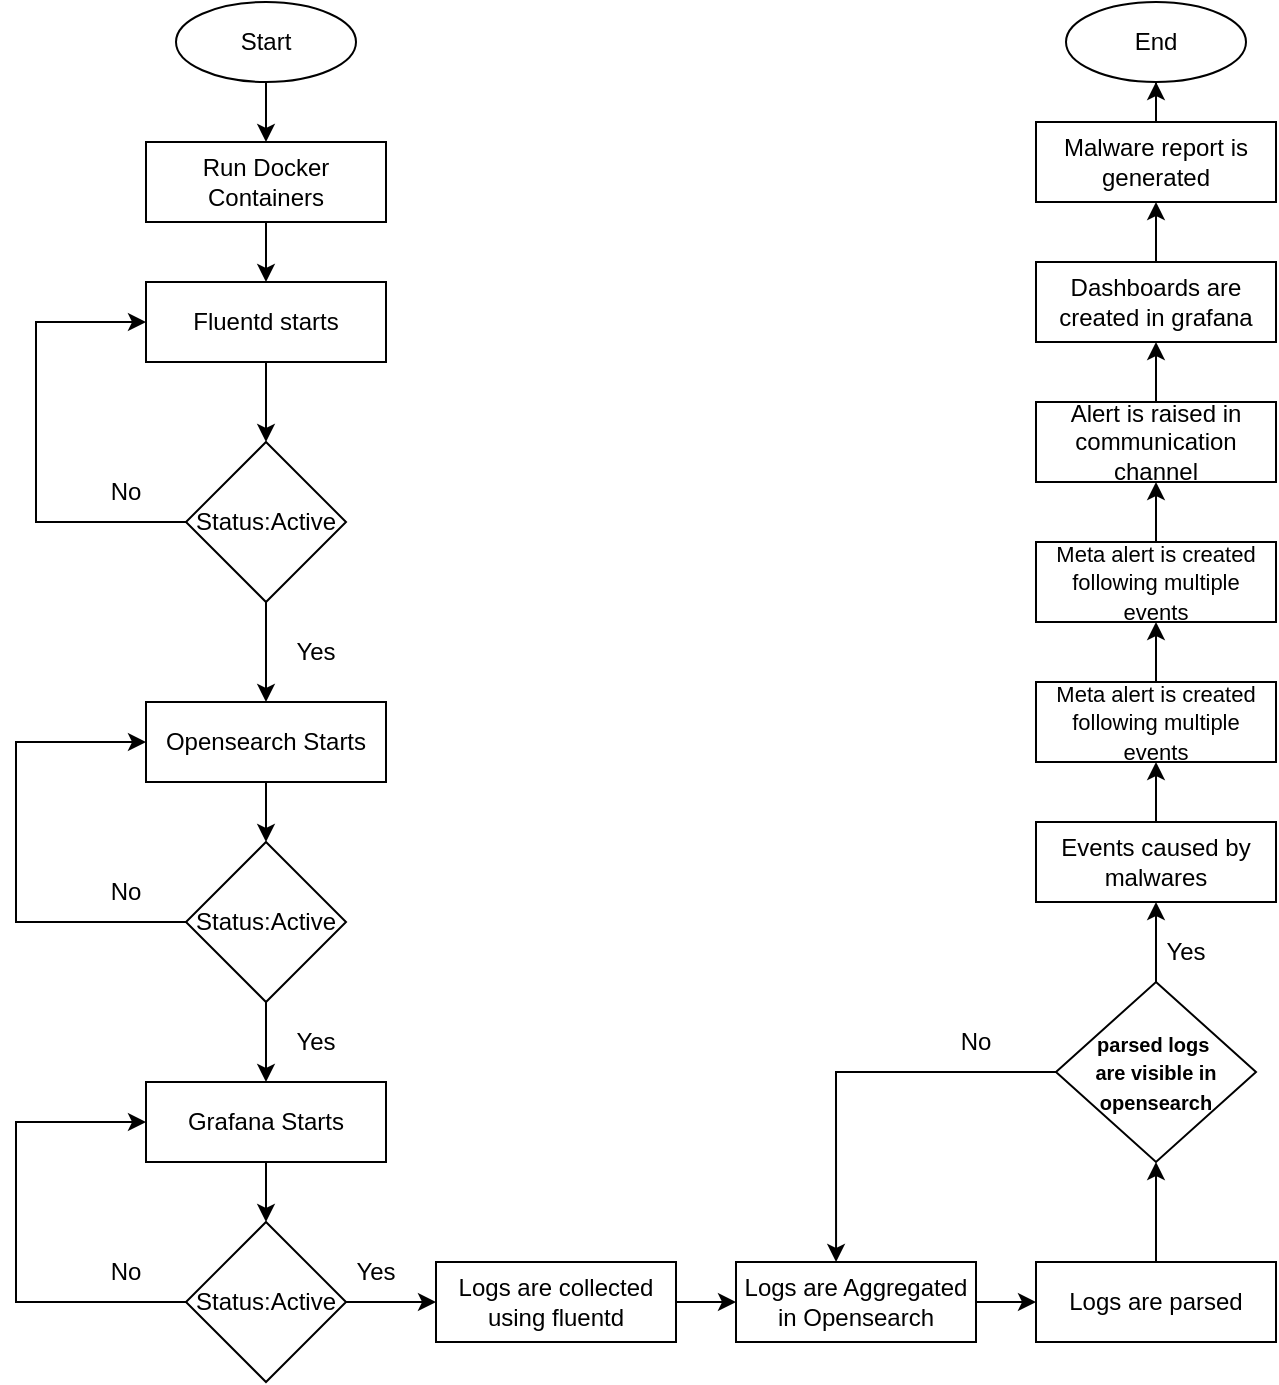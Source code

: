 <mxfile version="25.0.3">
  <diagram id="C5RBs43oDa-KdzZeNtuy" name="Page-1">
    <mxGraphModel dx="1500" dy="797" grid="1" gridSize="10" guides="1" tooltips="1" connect="1" arrows="1" fold="1" page="1" pageScale="1" pageWidth="827" pageHeight="1169" math="0" shadow="0">
      <root>
        <mxCell id="WIyWlLk6GJQsqaUBKTNV-0" />
        <mxCell id="WIyWlLk6GJQsqaUBKTNV-1" parent="WIyWlLk6GJQsqaUBKTNV-0" />
        <mxCell id="owQdMSofG2TAi0h-iWOR-3" style="edgeStyle=orthogonalEdgeStyle;rounded=0;orthogonalLoop=1;jettySize=auto;html=1;entryX=0.5;entryY=0;entryDx=0;entryDy=0;" edge="1" parent="WIyWlLk6GJQsqaUBKTNV-1" source="owQdMSofG2TAi0h-iWOR-0" target="owQdMSofG2TAi0h-iWOR-1">
          <mxGeometry relative="1" as="geometry" />
        </mxCell>
        <mxCell id="owQdMSofG2TAi0h-iWOR-0" value="Start" style="ellipse;whiteSpace=wrap;html=1;" vertex="1" parent="WIyWlLk6GJQsqaUBKTNV-1">
          <mxGeometry x="190" y="20" width="90" height="40" as="geometry" />
        </mxCell>
        <mxCell id="owQdMSofG2TAi0h-iWOR-4" style="edgeStyle=orthogonalEdgeStyle;rounded=0;orthogonalLoop=1;jettySize=auto;html=1;exitX=0.5;exitY=1;exitDx=0;exitDy=0;entryX=0.5;entryY=0;entryDx=0;entryDy=0;" edge="1" parent="WIyWlLk6GJQsqaUBKTNV-1" source="owQdMSofG2TAi0h-iWOR-1" target="owQdMSofG2TAi0h-iWOR-2">
          <mxGeometry relative="1" as="geometry" />
        </mxCell>
        <mxCell id="owQdMSofG2TAi0h-iWOR-1" value="Run Docker Containers" style="rounded=0;whiteSpace=wrap;html=1;" vertex="1" parent="WIyWlLk6GJQsqaUBKTNV-1">
          <mxGeometry x="175" y="90" width="120" height="40" as="geometry" />
        </mxCell>
        <mxCell id="owQdMSofG2TAi0h-iWOR-6" style="edgeStyle=orthogonalEdgeStyle;rounded=0;orthogonalLoop=1;jettySize=auto;html=1;entryX=0.5;entryY=0;entryDx=0;entryDy=0;" edge="1" parent="WIyWlLk6GJQsqaUBKTNV-1" source="owQdMSofG2TAi0h-iWOR-2" target="owQdMSofG2TAi0h-iWOR-5">
          <mxGeometry relative="1" as="geometry" />
        </mxCell>
        <mxCell id="owQdMSofG2TAi0h-iWOR-2" value="Fluentd starts" style="rounded=0;whiteSpace=wrap;html=1;" vertex="1" parent="WIyWlLk6GJQsqaUBKTNV-1">
          <mxGeometry x="175" y="160" width="120" height="40" as="geometry" />
        </mxCell>
        <mxCell id="owQdMSofG2TAi0h-iWOR-10" style="edgeStyle=orthogonalEdgeStyle;rounded=0;orthogonalLoop=1;jettySize=auto;html=1;entryX=0.5;entryY=0;entryDx=0;entryDy=0;" edge="1" parent="WIyWlLk6GJQsqaUBKTNV-1" source="owQdMSofG2TAi0h-iWOR-5" target="owQdMSofG2TAi0h-iWOR-9">
          <mxGeometry relative="1" as="geometry" />
        </mxCell>
        <mxCell id="owQdMSofG2TAi0h-iWOR-12" style="edgeStyle=orthogonalEdgeStyle;rounded=0;orthogonalLoop=1;jettySize=auto;html=1;exitX=0;exitY=0.5;exitDx=0;exitDy=0;entryX=0;entryY=0.5;entryDx=0;entryDy=0;" edge="1" parent="WIyWlLk6GJQsqaUBKTNV-1" source="owQdMSofG2TAi0h-iWOR-5" target="owQdMSofG2TAi0h-iWOR-2">
          <mxGeometry relative="1" as="geometry">
            <Array as="points">
              <mxPoint x="120" y="280" />
              <mxPoint x="120" y="180" />
            </Array>
          </mxGeometry>
        </mxCell>
        <mxCell id="owQdMSofG2TAi0h-iWOR-5" value="Status:Active" style="rhombus;whiteSpace=wrap;html=1;" vertex="1" parent="WIyWlLk6GJQsqaUBKTNV-1">
          <mxGeometry x="195" y="240" width="80" height="80" as="geometry" />
        </mxCell>
        <mxCell id="owQdMSofG2TAi0h-iWOR-14" style="edgeStyle=orthogonalEdgeStyle;rounded=0;orthogonalLoop=1;jettySize=auto;html=1;exitX=0.5;exitY=1;exitDx=0;exitDy=0;entryX=0.5;entryY=0;entryDx=0;entryDy=0;" edge="1" parent="WIyWlLk6GJQsqaUBKTNV-1" source="owQdMSofG2TAi0h-iWOR-9" target="owQdMSofG2TAi0h-iWOR-13">
          <mxGeometry relative="1" as="geometry" />
        </mxCell>
        <mxCell id="owQdMSofG2TAi0h-iWOR-9" value="Opensearch Starts" style="rounded=0;whiteSpace=wrap;html=1;" vertex="1" parent="WIyWlLk6GJQsqaUBKTNV-1">
          <mxGeometry x="175" y="370" width="120" height="40" as="geometry" />
        </mxCell>
        <mxCell id="owQdMSofG2TAi0h-iWOR-15" style="edgeStyle=orthogonalEdgeStyle;rounded=0;orthogonalLoop=1;jettySize=auto;html=1;" edge="1" parent="WIyWlLk6GJQsqaUBKTNV-1" source="owQdMSofG2TAi0h-iWOR-13">
          <mxGeometry relative="1" as="geometry">
            <mxPoint x="235" y="560" as="targetPoint" />
          </mxGeometry>
        </mxCell>
        <mxCell id="owQdMSofG2TAi0h-iWOR-20" style="edgeStyle=orthogonalEdgeStyle;rounded=0;orthogonalLoop=1;jettySize=auto;html=1;entryX=0;entryY=0.5;entryDx=0;entryDy=0;" edge="1" parent="WIyWlLk6GJQsqaUBKTNV-1" source="owQdMSofG2TAi0h-iWOR-13" target="owQdMSofG2TAi0h-iWOR-9">
          <mxGeometry relative="1" as="geometry">
            <Array as="points">
              <mxPoint x="110" y="480" />
              <mxPoint x="110" y="390" />
            </Array>
          </mxGeometry>
        </mxCell>
        <mxCell id="owQdMSofG2TAi0h-iWOR-13" value="Status:Active" style="rhombus;whiteSpace=wrap;html=1;" vertex="1" parent="WIyWlLk6GJQsqaUBKTNV-1">
          <mxGeometry x="195" y="440" width="80" height="80" as="geometry" />
        </mxCell>
        <mxCell id="owQdMSofG2TAi0h-iWOR-21" style="edgeStyle=orthogonalEdgeStyle;rounded=0;orthogonalLoop=1;jettySize=auto;html=1;entryX=0.5;entryY=0;entryDx=0;entryDy=0;" edge="1" parent="WIyWlLk6GJQsqaUBKTNV-1" source="owQdMSofG2TAi0h-iWOR-16" target="owQdMSofG2TAi0h-iWOR-18">
          <mxGeometry relative="1" as="geometry" />
        </mxCell>
        <mxCell id="owQdMSofG2TAi0h-iWOR-16" value="Grafana Starts" style="rounded=0;whiteSpace=wrap;html=1;" vertex="1" parent="WIyWlLk6GJQsqaUBKTNV-1">
          <mxGeometry x="175" y="560" width="120" height="40" as="geometry" />
        </mxCell>
        <mxCell id="owQdMSofG2TAi0h-iWOR-22" style="edgeStyle=orthogonalEdgeStyle;rounded=0;orthogonalLoop=1;jettySize=auto;html=1;entryX=0;entryY=0.5;entryDx=0;entryDy=0;" edge="1" parent="WIyWlLk6GJQsqaUBKTNV-1" source="owQdMSofG2TAi0h-iWOR-18" target="owQdMSofG2TAi0h-iWOR-16">
          <mxGeometry relative="1" as="geometry">
            <Array as="points">
              <mxPoint x="110" y="670" />
              <mxPoint x="110" y="580" />
            </Array>
          </mxGeometry>
        </mxCell>
        <mxCell id="owQdMSofG2TAi0h-iWOR-24" style="edgeStyle=orthogonalEdgeStyle;rounded=0;orthogonalLoop=1;jettySize=auto;html=1;exitX=1;exitY=0.5;exitDx=0;exitDy=0;" edge="1" parent="WIyWlLk6GJQsqaUBKTNV-1" source="owQdMSofG2TAi0h-iWOR-18" target="owQdMSofG2TAi0h-iWOR-23">
          <mxGeometry relative="1" as="geometry" />
        </mxCell>
        <mxCell id="owQdMSofG2TAi0h-iWOR-18" value="Status:Active" style="rhombus;whiteSpace=wrap;html=1;" vertex="1" parent="WIyWlLk6GJQsqaUBKTNV-1">
          <mxGeometry x="195" y="630" width="80" height="80" as="geometry" />
        </mxCell>
        <mxCell id="owQdMSofG2TAi0h-iWOR-41" style="edgeStyle=orthogonalEdgeStyle;rounded=0;orthogonalLoop=1;jettySize=auto;html=1;entryX=0;entryY=0.5;entryDx=0;entryDy=0;" edge="1" parent="WIyWlLk6GJQsqaUBKTNV-1" source="owQdMSofG2TAi0h-iWOR-23" target="owQdMSofG2TAi0h-iWOR-39">
          <mxGeometry relative="1" as="geometry" />
        </mxCell>
        <mxCell id="owQdMSofG2TAi0h-iWOR-23" value="Logs are collected using fluentd" style="rounded=0;whiteSpace=wrap;html=1;" vertex="1" parent="WIyWlLk6GJQsqaUBKTNV-1">
          <mxGeometry x="320" y="650" width="120" height="40" as="geometry" />
        </mxCell>
        <mxCell id="owQdMSofG2TAi0h-iWOR-31" style="edgeStyle=orthogonalEdgeStyle;rounded=0;orthogonalLoop=1;jettySize=auto;html=1;entryX=0.5;entryY=1;entryDx=0;entryDy=0;" edge="1" parent="WIyWlLk6GJQsqaUBKTNV-1" source="owQdMSofG2TAi0h-iWOR-27" target="owQdMSofG2TAi0h-iWOR-29">
          <mxGeometry relative="1" as="geometry" />
        </mxCell>
        <mxCell id="owQdMSofG2TAi0h-iWOR-27" value="Logs are parsed" style="rounded=0;whiteSpace=wrap;html=1;" vertex="1" parent="WIyWlLk6GJQsqaUBKTNV-1">
          <mxGeometry x="620" y="650" width="120" height="40" as="geometry" />
        </mxCell>
        <mxCell id="owQdMSofG2TAi0h-iWOR-32" style="edgeStyle=orthogonalEdgeStyle;rounded=0;orthogonalLoop=1;jettySize=auto;html=1;entryX=0.417;entryY=0;entryDx=0;entryDy=0;entryPerimeter=0;" edge="1" parent="WIyWlLk6GJQsqaUBKTNV-1" source="owQdMSofG2TAi0h-iWOR-29" target="owQdMSofG2TAi0h-iWOR-39">
          <mxGeometry relative="1" as="geometry">
            <mxPoint x="510" y="650" as="targetPoint" />
          </mxGeometry>
        </mxCell>
        <mxCell id="owQdMSofG2TAi0h-iWOR-35" style="edgeStyle=orthogonalEdgeStyle;rounded=0;orthogonalLoop=1;jettySize=auto;html=1;entryX=0.5;entryY=1;entryDx=0;entryDy=0;" edge="1" parent="WIyWlLk6GJQsqaUBKTNV-1" source="owQdMSofG2TAi0h-iWOR-29" target="owQdMSofG2TAi0h-iWOR-34">
          <mxGeometry relative="1" as="geometry" />
        </mxCell>
        <mxCell id="owQdMSofG2TAi0h-iWOR-29" value="&lt;div&gt;&lt;b&gt;&lt;font style=&quot;font-size: 10px;&quot;&gt;parsed logs&amp;nbsp;&lt;/font&gt;&lt;/b&gt;&lt;/div&gt;&lt;div&gt;&lt;b&gt;&lt;font style=&quot;font-size: 10px;&quot;&gt;are visible in opensearch&lt;/font&gt;&lt;/b&gt;&lt;/div&gt;" style="rhombus;whiteSpace=wrap;html=1;align=center;" vertex="1" parent="WIyWlLk6GJQsqaUBKTNV-1">
          <mxGeometry x="630" y="510" width="100" height="90" as="geometry" />
        </mxCell>
        <mxCell id="owQdMSofG2TAi0h-iWOR-37" value="" style="edgeStyle=orthogonalEdgeStyle;rounded=0;orthogonalLoop=1;jettySize=auto;html=1;" edge="1" parent="WIyWlLk6GJQsqaUBKTNV-1" source="owQdMSofG2TAi0h-iWOR-34" target="owQdMSofG2TAi0h-iWOR-36">
          <mxGeometry relative="1" as="geometry" />
        </mxCell>
        <mxCell id="owQdMSofG2TAi0h-iWOR-34" value="Events caused by malwares" style="rounded=0;whiteSpace=wrap;html=1;" vertex="1" parent="WIyWlLk6GJQsqaUBKTNV-1">
          <mxGeometry x="620" y="430" width="120" height="40" as="geometry" />
        </mxCell>
        <mxCell id="owQdMSofG2TAi0h-iWOR-54" style="edgeStyle=orthogonalEdgeStyle;rounded=0;orthogonalLoop=1;jettySize=auto;html=1;entryX=0.5;entryY=1;entryDx=0;entryDy=0;" edge="1" parent="WIyWlLk6GJQsqaUBKTNV-1" source="owQdMSofG2TAi0h-iWOR-36" target="owQdMSofG2TAi0h-iWOR-38">
          <mxGeometry relative="1" as="geometry" />
        </mxCell>
        <mxCell id="owQdMSofG2TAi0h-iWOR-36" value="&lt;font style=&quot;font-size: 11px;&quot;&gt;&lt;font&gt;Meta alert is created following multiple events&lt;/font&gt;&lt;/font&gt;" style="rounded=0;whiteSpace=wrap;html=1;" vertex="1" parent="WIyWlLk6GJQsqaUBKTNV-1">
          <mxGeometry x="620" y="360" width="120" height="40" as="geometry" />
        </mxCell>
        <mxCell id="owQdMSofG2TAi0h-iWOR-44" style="edgeStyle=orthogonalEdgeStyle;rounded=0;orthogonalLoop=1;jettySize=auto;html=1;entryX=0.5;entryY=1;entryDx=0;entryDy=0;" edge="1" parent="WIyWlLk6GJQsqaUBKTNV-1" source="owQdMSofG2TAi0h-iWOR-38" target="owQdMSofG2TAi0h-iWOR-43">
          <mxGeometry relative="1" as="geometry" />
        </mxCell>
        <mxCell id="owQdMSofG2TAi0h-iWOR-38" value="&lt;font style=&quot;font-size: 11px;&quot;&gt;&lt;font&gt;Meta alert is created following multiple events&lt;/font&gt;&lt;/font&gt;" style="rounded=0;whiteSpace=wrap;html=1;" vertex="1" parent="WIyWlLk6GJQsqaUBKTNV-1">
          <mxGeometry x="620" y="290" width="120" height="40" as="geometry" />
        </mxCell>
        <mxCell id="owQdMSofG2TAi0h-iWOR-60" style="edgeStyle=orthogonalEdgeStyle;rounded=0;orthogonalLoop=1;jettySize=auto;html=1;entryX=0;entryY=0.5;entryDx=0;entryDy=0;" edge="1" parent="WIyWlLk6GJQsqaUBKTNV-1" source="owQdMSofG2TAi0h-iWOR-39" target="owQdMSofG2TAi0h-iWOR-27">
          <mxGeometry relative="1" as="geometry" />
        </mxCell>
        <mxCell id="owQdMSofG2TAi0h-iWOR-39" value="&lt;div&gt;Logs are Aggregated&lt;/div&gt;&lt;div&gt;in Opensearch&lt;br&gt;&lt;/div&gt;" style="rounded=0;whiteSpace=wrap;html=1;" vertex="1" parent="WIyWlLk6GJQsqaUBKTNV-1">
          <mxGeometry x="470" y="650" width="120" height="40" as="geometry" />
        </mxCell>
        <mxCell id="owQdMSofG2TAi0h-iWOR-47" style="edgeStyle=orthogonalEdgeStyle;rounded=0;orthogonalLoop=1;jettySize=auto;html=1;entryX=0.5;entryY=1;entryDx=0;entryDy=0;" edge="1" parent="WIyWlLk6GJQsqaUBKTNV-1" source="owQdMSofG2TAi0h-iWOR-43" target="owQdMSofG2TAi0h-iWOR-45">
          <mxGeometry relative="1" as="geometry" />
        </mxCell>
        <mxCell id="owQdMSofG2TAi0h-iWOR-43" value="Alert is raised in communication channel" style="rounded=0;whiteSpace=wrap;html=1;" vertex="1" parent="WIyWlLk6GJQsqaUBKTNV-1">
          <mxGeometry x="620" y="220" width="120" height="40" as="geometry" />
        </mxCell>
        <mxCell id="owQdMSofG2TAi0h-iWOR-50" style="edgeStyle=orthogonalEdgeStyle;rounded=0;orthogonalLoop=1;jettySize=auto;html=1;entryX=0.5;entryY=1;entryDx=0;entryDy=0;" edge="1" parent="WIyWlLk6GJQsqaUBKTNV-1" source="owQdMSofG2TAi0h-iWOR-45" target="owQdMSofG2TAi0h-iWOR-51">
          <mxGeometry relative="1" as="geometry">
            <mxPoint x="680" y="160" as="targetPoint" />
          </mxGeometry>
        </mxCell>
        <mxCell id="owQdMSofG2TAi0h-iWOR-45" value="Dashboards are created in grafana" style="rounded=0;whiteSpace=wrap;html=1;" vertex="1" parent="WIyWlLk6GJQsqaUBKTNV-1">
          <mxGeometry x="620" y="150" width="120" height="40" as="geometry" />
        </mxCell>
        <mxCell id="owQdMSofG2TAi0h-iWOR-52" style="edgeStyle=orthogonalEdgeStyle;rounded=0;orthogonalLoop=1;jettySize=auto;html=1;entryX=0.5;entryY=1;entryDx=0;entryDy=0;" edge="1" parent="WIyWlLk6GJQsqaUBKTNV-1" source="owQdMSofG2TAi0h-iWOR-51" target="owQdMSofG2TAi0h-iWOR-53">
          <mxGeometry relative="1" as="geometry">
            <mxPoint x="680" y="70" as="targetPoint" />
          </mxGeometry>
        </mxCell>
        <mxCell id="owQdMSofG2TAi0h-iWOR-51" value="Malware report is generated" style="rounded=0;whiteSpace=wrap;html=1;" vertex="1" parent="WIyWlLk6GJQsqaUBKTNV-1">
          <mxGeometry x="620" y="80" width="120" height="40" as="geometry" />
        </mxCell>
        <mxCell id="owQdMSofG2TAi0h-iWOR-53" value="End" style="ellipse;whiteSpace=wrap;html=1;" vertex="1" parent="WIyWlLk6GJQsqaUBKTNV-1">
          <mxGeometry x="635" y="20" width="90" height="40" as="geometry" />
        </mxCell>
        <mxCell id="owQdMSofG2TAi0h-iWOR-56" value="Yes" style="text;html=1;align=center;verticalAlign=middle;whiteSpace=wrap;rounded=0;" vertex="1" parent="WIyWlLk6GJQsqaUBKTNV-1">
          <mxGeometry x="230" y="330" width="60" height="30" as="geometry" />
        </mxCell>
        <mxCell id="owQdMSofG2TAi0h-iWOR-57" value="Yes" style="text;html=1;align=center;verticalAlign=middle;whiteSpace=wrap;rounded=0;" vertex="1" parent="WIyWlLk6GJQsqaUBKTNV-1">
          <mxGeometry x="230" y="525" width="60" height="30" as="geometry" />
        </mxCell>
        <mxCell id="owQdMSofG2TAi0h-iWOR-58" value="Yes" style="text;html=1;align=center;verticalAlign=middle;whiteSpace=wrap;rounded=0;" vertex="1" parent="WIyWlLk6GJQsqaUBKTNV-1">
          <mxGeometry x="260" y="640" width="60" height="30" as="geometry" />
        </mxCell>
        <mxCell id="owQdMSofG2TAi0h-iWOR-59" value="Yes" style="text;html=1;align=center;verticalAlign=middle;whiteSpace=wrap;rounded=0;" vertex="1" parent="WIyWlLk6GJQsqaUBKTNV-1">
          <mxGeometry x="665" y="480" width="60" height="30" as="geometry" />
        </mxCell>
        <mxCell id="owQdMSofG2TAi0h-iWOR-62" value="No" style="text;html=1;align=center;verticalAlign=middle;whiteSpace=wrap;rounded=0;" vertex="1" parent="WIyWlLk6GJQsqaUBKTNV-1">
          <mxGeometry x="135" y="250" width="60" height="30" as="geometry" />
        </mxCell>
        <mxCell id="owQdMSofG2TAi0h-iWOR-63" value="No" style="text;html=1;align=center;verticalAlign=middle;whiteSpace=wrap;rounded=0;" vertex="1" parent="WIyWlLk6GJQsqaUBKTNV-1">
          <mxGeometry x="135" y="450" width="60" height="30" as="geometry" />
        </mxCell>
        <mxCell id="owQdMSofG2TAi0h-iWOR-64" value="No" style="text;html=1;align=center;verticalAlign=middle;whiteSpace=wrap;rounded=0;" vertex="1" parent="WIyWlLk6GJQsqaUBKTNV-1">
          <mxGeometry x="135" y="640" width="60" height="30" as="geometry" />
        </mxCell>
        <mxCell id="owQdMSofG2TAi0h-iWOR-65" value="No" style="text;html=1;align=center;verticalAlign=middle;whiteSpace=wrap;rounded=0;" vertex="1" parent="WIyWlLk6GJQsqaUBKTNV-1">
          <mxGeometry x="560" y="525" width="60" height="30" as="geometry" />
        </mxCell>
      </root>
    </mxGraphModel>
  </diagram>
</mxfile>
